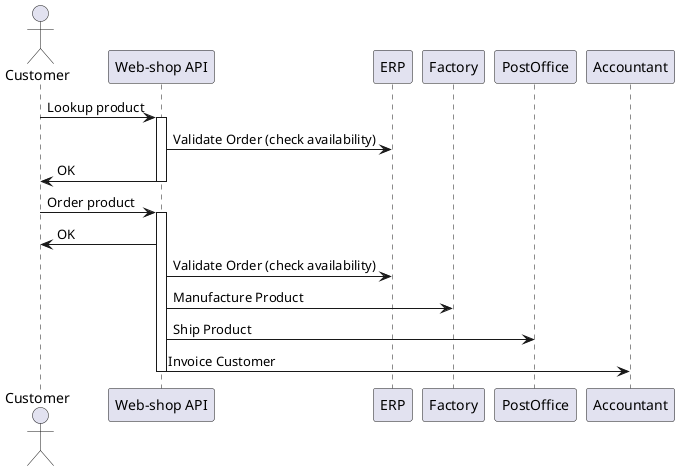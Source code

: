 @startuml
actor Customer as C
participant "Web-shop API" as API
participant ERP
participant Factory
participant PostOffice
participant Accountant
C -> API : Lookup product
activate API
API -> ERP : Validate Order (check availability)
API -> C : OK
deactivate API
C -> API : Order product
activate API
API -> C : OK
API -> ERP : Validate Order (check availability)
API -> Factory : Manufacture Product
API -> PostOffice : Ship Product
API -> Accountant : Invoice Customer
deactivate API
@enduml
